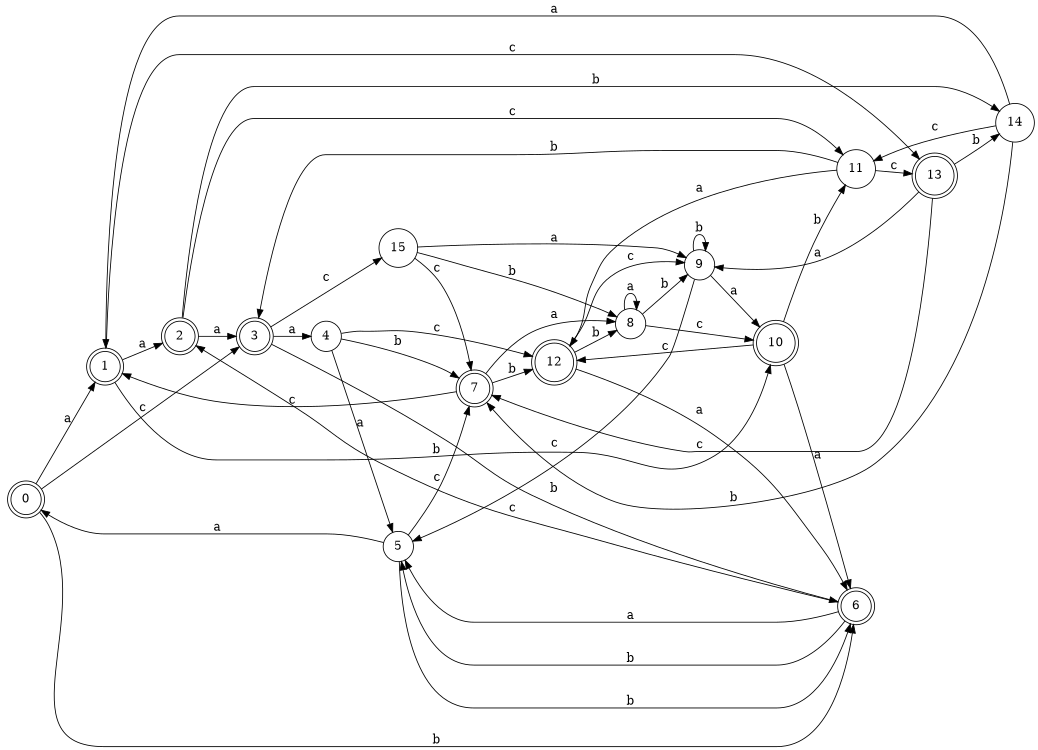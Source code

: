 digraph n13_4 {
__start0 [label="" shape="none"];

rankdir=LR;
size="8,5";

s0 [style="rounded,filled", color="black", fillcolor="white" shape="doublecircle", label="0"];
s1 [style="rounded,filled", color="black", fillcolor="white" shape="doublecircle", label="1"];
s2 [style="rounded,filled", color="black", fillcolor="white" shape="doublecircle", label="2"];
s3 [style="rounded,filled", color="black", fillcolor="white" shape="doublecircle", label="3"];
s4 [style="filled", color="black", fillcolor="white" shape="circle", label="4"];
s5 [style="filled", color="black", fillcolor="white" shape="circle", label="5"];
s6 [style="rounded,filled", color="black", fillcolor="white" shape="doublecircle", label="6"];
s7 [style="rounded,filled", color="black", fillcolor="white" shape="doublecircle", label="7"];
s8 [style="filled", color="black", fillcolor="white" shape="circle", label="8"];
s9 [style="filled", color="black", fillcolor="white" shape="circle", label="9"];
s10 [style="rounded,filled", color="black", fillcolor="white" shape="doublecircle", label="10"];
s11 [style="filled", color="black", fillcolor="white" shape="circle", label="11"];
s12 [style="rounded,filled", color="black", fillcolor="white" shape="doublecircle", label="12"];
s13 [style="rounded,filled", color="black", fillcolor="white" shape="doublecircle", label="13"];
s14 [style="filled", color="black", fillcolor="white" shape="circle", label="14"];
s15 [style="filled", color="black", fillcolor="white" shape="circle", label="15"];
s0 -> s1 [label="a"];
s0 -> s6 [label="b"];
s0 -> s3 [label="c"];
s1 -> s2 [label="a"];
s1 -> s10 [label="b"];
s1 -> s13 [label="c"];
s2 -> s3 [label="a"];
s2 -> s14 [label="b"];
s2 -> s11 [label="c"];
s3 -> s4 [label="a"];
s3 -> s6 [label="b"];
s3 -> s15 [label="c"];
s4 -> s5 [label="a"];
s4 -> s7 [label="b"];
s4 -> s12 [label="c"];
s5 -> s0 [label="a"];
s5 -> s6 [label="b"];
s5 -> s7 [label="c"];
s6 -> s5 [label="a"];
s6 -> s5 [label="b"];
s6 -> s2 [label="c"];
s7 -> s8 [label="a"];
s7 -> s12 [label="b"];
s7 -> s1 [label="c"];
s8 -> s8 [label="a"];
s8 -> s9 [label="b"];
s8 -> s10 [label="c"];
s9 -> s10 [label="a"];
s9 -> s9 [label="b"];
s9 -> s5 [label="c"];
s10 -> s6 [label="a"];
s10 -> s11 [label="b"];
s10 -> s12 [label="c"];
s11 -> s12 [label="a"];
s11 -> s3 [label="b"];
s11 -> s13 [label="c"];
s12 -> s6 [label="a"];
s12 -> s8 [label="b"];
s12 -> s9 [label="c"];
s13 -> s9 [label="a"];
s13 -> s14 [label="b"];
s13 -> s7 [label="c"];
s14 -> s1 [label="a"];
s14 -> s7 [label="b"];
s14 -> s11 [label="c"];
s15 -> s9 [label="a"];
s15 -> s8 [label="b"];
s15 -> s7 [label="c"];

}